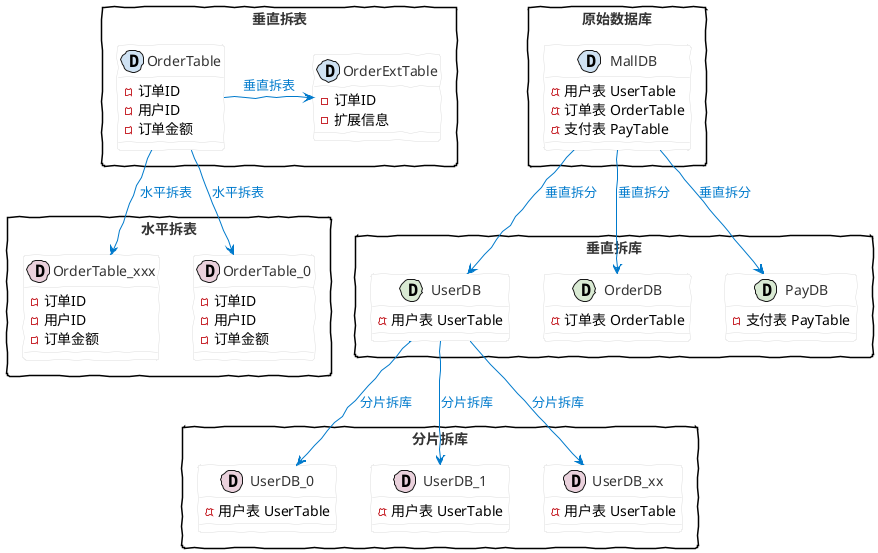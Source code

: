 @startuml
skinparam classAttributeColor #333333
skinparam classBackgroundColor #FFFFFF
skinparam classBorderColor #DDDDDD
skinparam classFontColor #333333
skinparam classFontName "Segoe UI, Arial, sans-serif"
skinparam arrowColor #007ACC
skinparam arrowFontColor #007ACC
skinparam packageStyle rectangle
skinparam packageFillColor #F9F9F9
skinparam packageFontColor #333333
skinparam noteBackgroundColor #FFFFE0
skinparam noteBorderColor #CCCCCC
skinparam handwritten true

' Layout and direction
left to right direction
top to bottom direction

' Define original database with color
package "原始数据库" {
  class MallDB << (D, #CFE2F3) >> {
    - 用户表 UserTable
    - 订单表 OrderTable
    - 支付表 PayTable
  }
}

' Define vertical splitting with color
package "垂直拆库" {
  class UserDB << (D, #D9EAD3) >> {
    - 用户表 UserTable
  }

  class OrderDB << (D, #D9EAD3) >> {
    - 订单表 OrderTable
  }

  class PayDB << (D, #D9EAD3) >> {
    - 支付表 PayTable
  }
}

' Define sharding with color
package "分片拆库" {
  class UserDB_0 << (D, #EAD1DC) >> {
    - 用户表 UserTable
  }

  class UserDB_1 << (D, #EAD1DC) >> {
    - 用户表 UserTable
  }

  class UserDB_xx << (D, #EAD1DC) >> {
    - 用户表 UserTable
  }
}

' Define vertical table splitting with color
package "垂直拆表" {
  class OrderTable << (D, #CFE2F3) >> {
    - 订单ID
    - 用户ID
    - 订单金额
  }

  class OrderExtTable << (D, #CFE2F3) >> {
    - 订单ID
    - 扩展信息
  }
}

' Define horizontal table splitting with color
package "水平拆表" {
  class OrderTable_0 << (D, #EAD1DC) >> {
    - 订单ID
    - 用户ID
    - 订单金额
  }

  class OrderTable_xxx << (D, #EAD1DC) >> {
    - 订单ID
    - 用户ID
    - 订单金额
  }
}

' Define interactions with arrow labels and colors
MallDB -down-> UserDB : 垂直拆分
MallDB -down-> OrderDB : 垂直拆分
MallDB -down-> PayDB : 垂直拆分

UserDB -down-> UserDB_0 : 分片拆库
UserDB -down-> UserDB_1 : 分片拆库
UserDB -down-> UserDB_xx : 分片拆库

OrderTable -right-> OrderExtTable : 垂直拆表
OrderTable -down-> OrderTable_0 : 水平拆表
OrderTable -right-> OrderTable_xxx : 水平拆表
@enduml